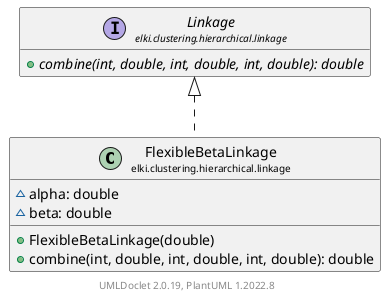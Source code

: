 @startuml
    remove .*\.(Instance|Par|Parameterizer|Factory)$
    set namespaceSeparator none
    hide empty fields
    hide empty methods

    class "<size:14>FlexibleBetaLinkage\n<size:10>elki.clustering.hierarchical.linkage" as elki.clustering.hierarchical.linkage.FlexibleBetaLinkage [[FlexibleBetaLinkage.html]] {
        ~alpha: double
        ~beta: double
        +FlexibleBetaLinkage(double)
        +combine(int, double, int, double, int, double): double
    }

    interface "<size:14>Linkage\n<size:10>elki.clustering.hierarchical.linkage" as elki.clustering.hierarchical.linkage.Linkage [[Linkage.html]] {
        {abstract} +combine(int, double, int, double, int, double): double
    }
    class "<size:14>FlexibleBetaLinkage.Par\n<size:10>elki.clustering.hierarchical.linkage" as elki.clustering.hierarchical.linkage.FlexibleBetaLinkage.Par [[FlexibleBetaLinkage.Par.html]]

    elki.clustering.hierarchical.linkage.Linkage <|.. elki.clustering.hierarchical.linkage.FlexibleBetaLinkage
    elki.clustering.hierarchical.linkage.FlexibleBetaLinkage +-- elki.clustering.hierarchical.linkage.FlexibleBetaLinkage.Par

    center footer UMLDoclet 2.0.19, PlantUML 1.2022.8
@enduml

